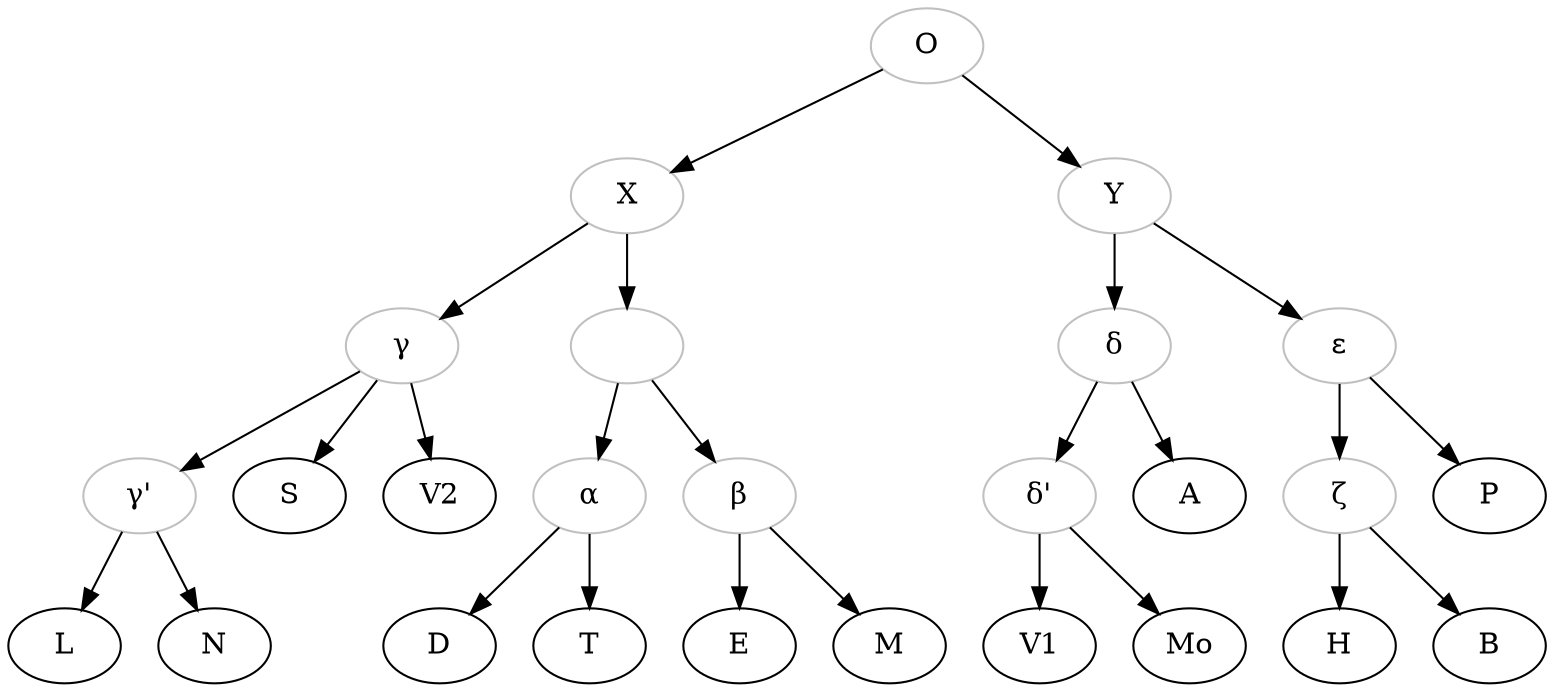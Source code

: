 digraph {
alpha[label="α", color="grey"];
beta[label="β", color="grey"];
delta[label="δ", color="grey"];
deltaprime[label="δ'", color="grey"];
epsilon[label="ε", color="grey"];
gamma[label="γ", color="grey"];
gammaprime[label="γ'", color="grey"];
O[color="grey"];
X[color="grey"];
Xprime[label="", color="grey"];
Y[color="grey"];
zeta[label="ζ", color="grey"];
O->X;
X->Xprime;
Xprime->alpha;
alpha->D;
alpha->T;
Xprime->beta;
beta->E;
beta->M;
X->gamma;
gamma->S;
gamma->V2;
gamma->gammaprime;
gammaprime->L;
gammaprime->N;
O->Y;
Y->delta;
delta->A;
delta->deltaprime;
deltaprime->V1;
deltaprime->Mo;
Y->epsilon;
epsilon->zeta;
zeta->H;
zeta->B;
epsilon->P;
}
